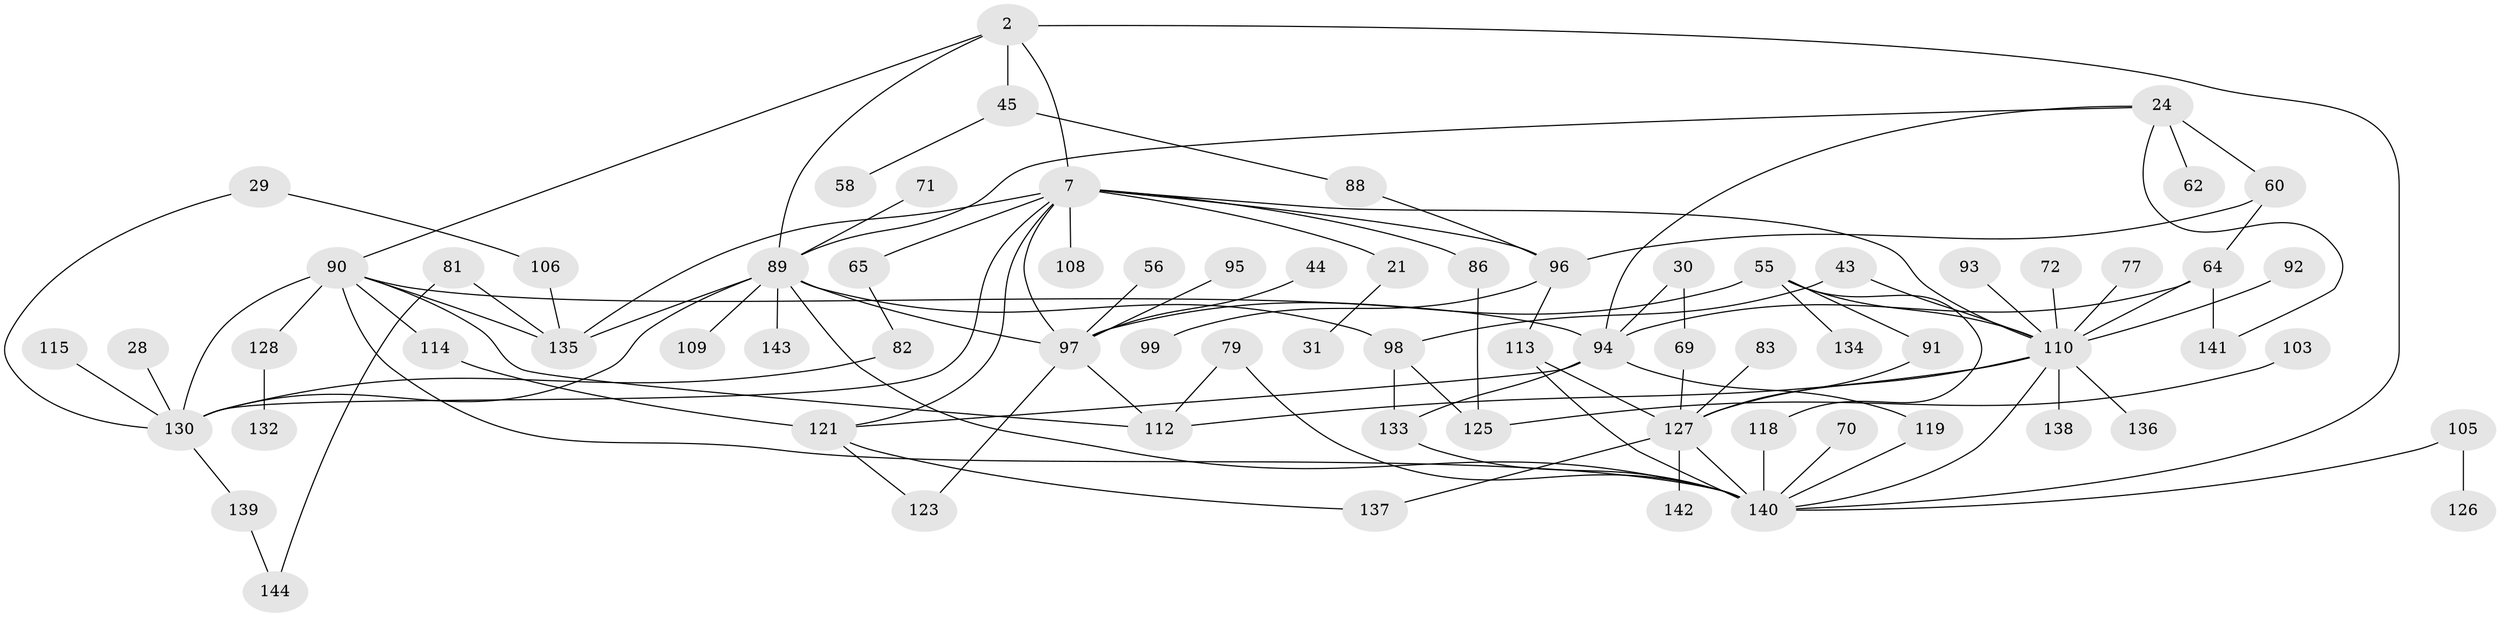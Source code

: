 // original degree distribution, {7: 0.013888888888888888, 4: 0.08333333333333333, 3: 0.2361111111111111, 2: 0.3402777777777778, 8: 0.034722222222222224, 6: 0.041666666666666664, 5: 0.04861111111111111, 1: 0.2013888888888889}
// Generated by graph-tools (version 1.1) at 2025/42/03/09/25 04:42:28]
// undirected, 72 vertices, 107 edges
graph export_dot {
graph [start="1"]
  node [color=gray90,style=filled];
  2;
  7 [super="+1"];
  21;
  24;
  28;
  29;
  30;
  31;
  43;
  44;
  45 [super="+40"];
  55;
  56;
  58;
  60 [super="+16"];
  62;
  64 [super="+36"];
  65;
  69 [super="+59"];
  70;
  71;
  72;
  77;
  79;
  81;
  82;
  83;
  86;
  88;
  89 [super="+33+87+51"];
  90 [super="+10"];
  91;
  92;
  93;
  94 [super="+20"];
  95;
  96 [super="+6"];
  97 [super="+37+39+80"];
  98 [super="+34"];
  99;
  103;
  105;
  106;
  108;
  109;
  110 [super="+66+68+107"];
  112;
  113;
  114;
  115;
  118;
  119 [super="+52"];
  121 [super="+101"];
  123 [super="+102"];
  125 [super="+100"];
  126;
  127 [super="+73+124"];
  128;
  130 [super="+129+111"];
  132;
  133 [super="+116"];
  134 [super="+117"];
  135 [super="+4+131"];
  136;
  137 [super="+84"];
  138;
  139;
  140 [super="+54+75+120+122"];
  141;
  142;
  143;
  144;
  2 -- 7 [weight=2];
  2 -- 45 [weight=2];
  2 -- 90;
  2 -- 89;
  2 -- 140;
  7 -- 65;
  7 -- 86;
  7 -- 21;
  7 -- 108;
  7 -- 135;
  7 -- 96;
  7 -- 110 [weight=2];
  7 -- 97;
  7 -- 121;
  7 -- 130;
  21 -- 31;
  24 -- 62;
  24 -- 60 [weight=2];
  24 -- 141;
  24 -- 94;
  24 -- 89;
  28 -- 130;
  29 -- 106;
  29 -- 130;
  30 -- 94;
  30 -- 69;
  43 -- 98;
  43 -- 110;
  44 -- 97;
  45 -- 88;
  45 -- 58;
  55 -- 91;
  55 -- 134 [weight=2];
  55 -- 118;
  55 -- 97 [weight=2];
  55 -- 110 [weight=2];
  56 -- 97;
  60 -- 96;
  60 -- 64;
  64 -- 110 [weight=2];
  64 -- 141;
  64 -- 94;
  65 -- 82;
  69 -- 127 [weight=3];
  70 -- 140;
  71 -- 89;
  72 -- 110;
  77 -- 110;
  79 -- 112;
  79 -- 140;
  81 -- 144;
  81 -- 135;
  82 -- 130;
  83 -- 127;
  86 -- 125;
  88 -- 96;
  89 -- 98 [weight=2];
  89 -- 143;
  89 -- 97 [weight=2];
  89 -- 135 [weight=2];
  89 -- 109;
  89 -- 130;
  89 -- 140;
  90 -- 128;
  90 -- 114;
  90 -- 94 [weight=2];
  90 -- 112;
  90 -- 135;
  90 -- 130 [weight=2];
  90 -- 140 [weight=3];
  91 -- 127;
  92 -- 110;
  93 -- 110;
  94 -- 119 [weight=2];
  94 -- 121;
  94 -- 133;
  95 -- 97;
  96 -- 99;
  96 -- 113;
  97 -- 112;
  97 -- 123;
  98 -- 125 [weight=2];
  98 -- 133;
  103 -- 125;
  105 -- 126;
  105 -- 140;
  106 -- 135;
  110 -- 127 [weight=2];
  110 -- 140 [weight=2];
  110 -- 136;
  110 -- 112;
  110 -- 138;
  113 -- 127;
  113 -- 140;
  114 -- 121;
  115 -- 130;
  118 -- 140;
  119 -- 140 [weight=2];
  121 -- 123;
  121 -- 137;
  127 -- 142;
  127 -- 137;
  127 -- 140;
  128 -- 132;
  130 -- 139;
  133 -- 140;
  139 -- 144;
}
